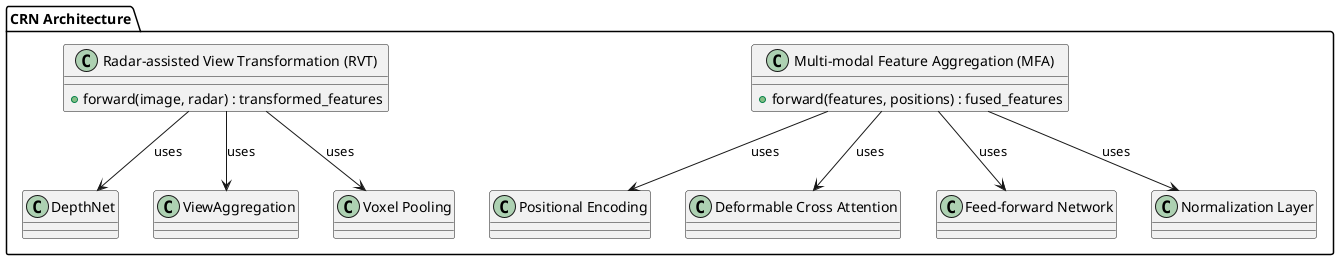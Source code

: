 
@startuml CRN_MFA_RVT_UML

package "CRN Architecture" {

    class "Multi-modal Feature Aggregation (MFA)" {
        +forward(features, positions) : fused_features
    }

    class "Radar-assisted View Transformation (RVT)" {
        +forward(image, radar) : transformed_features
    }

    class "Positional Encoding" {
    }

    class "Deformable Cross Attention" {
    }

    class "Feed-forward Network" {
    }

    class "Normalization Layer" {
    }

    class "DepthNet" {
    }

    class "ViewAggregation" {
    }

    class "Voxel Pooling" {
    }

    "Multi-modal Feature Aggregation (MFA)" --> "Positional Encoding" : uses
    "Multi-modal Feature Aggregation (MFA)" --> "Deformable Cross Attention" : uses
    "Multi-modal Feature Aggregation (MFA)" --> "Feed-forward Network" : uses
    "Multi-modal Feature Aggregation (MFA)" --> "Normalization Layer" : uses

    "Radar-assisted View Transformation (RVT)" --> "DepthNet" : uses
    "Radar-assisted View Transformation (RVT)" --> "ViewAggregation" : uses
    "Radar-assisted View Transformation (RVT)" --> "Voxel Pooling" : uses

}

@enduml
